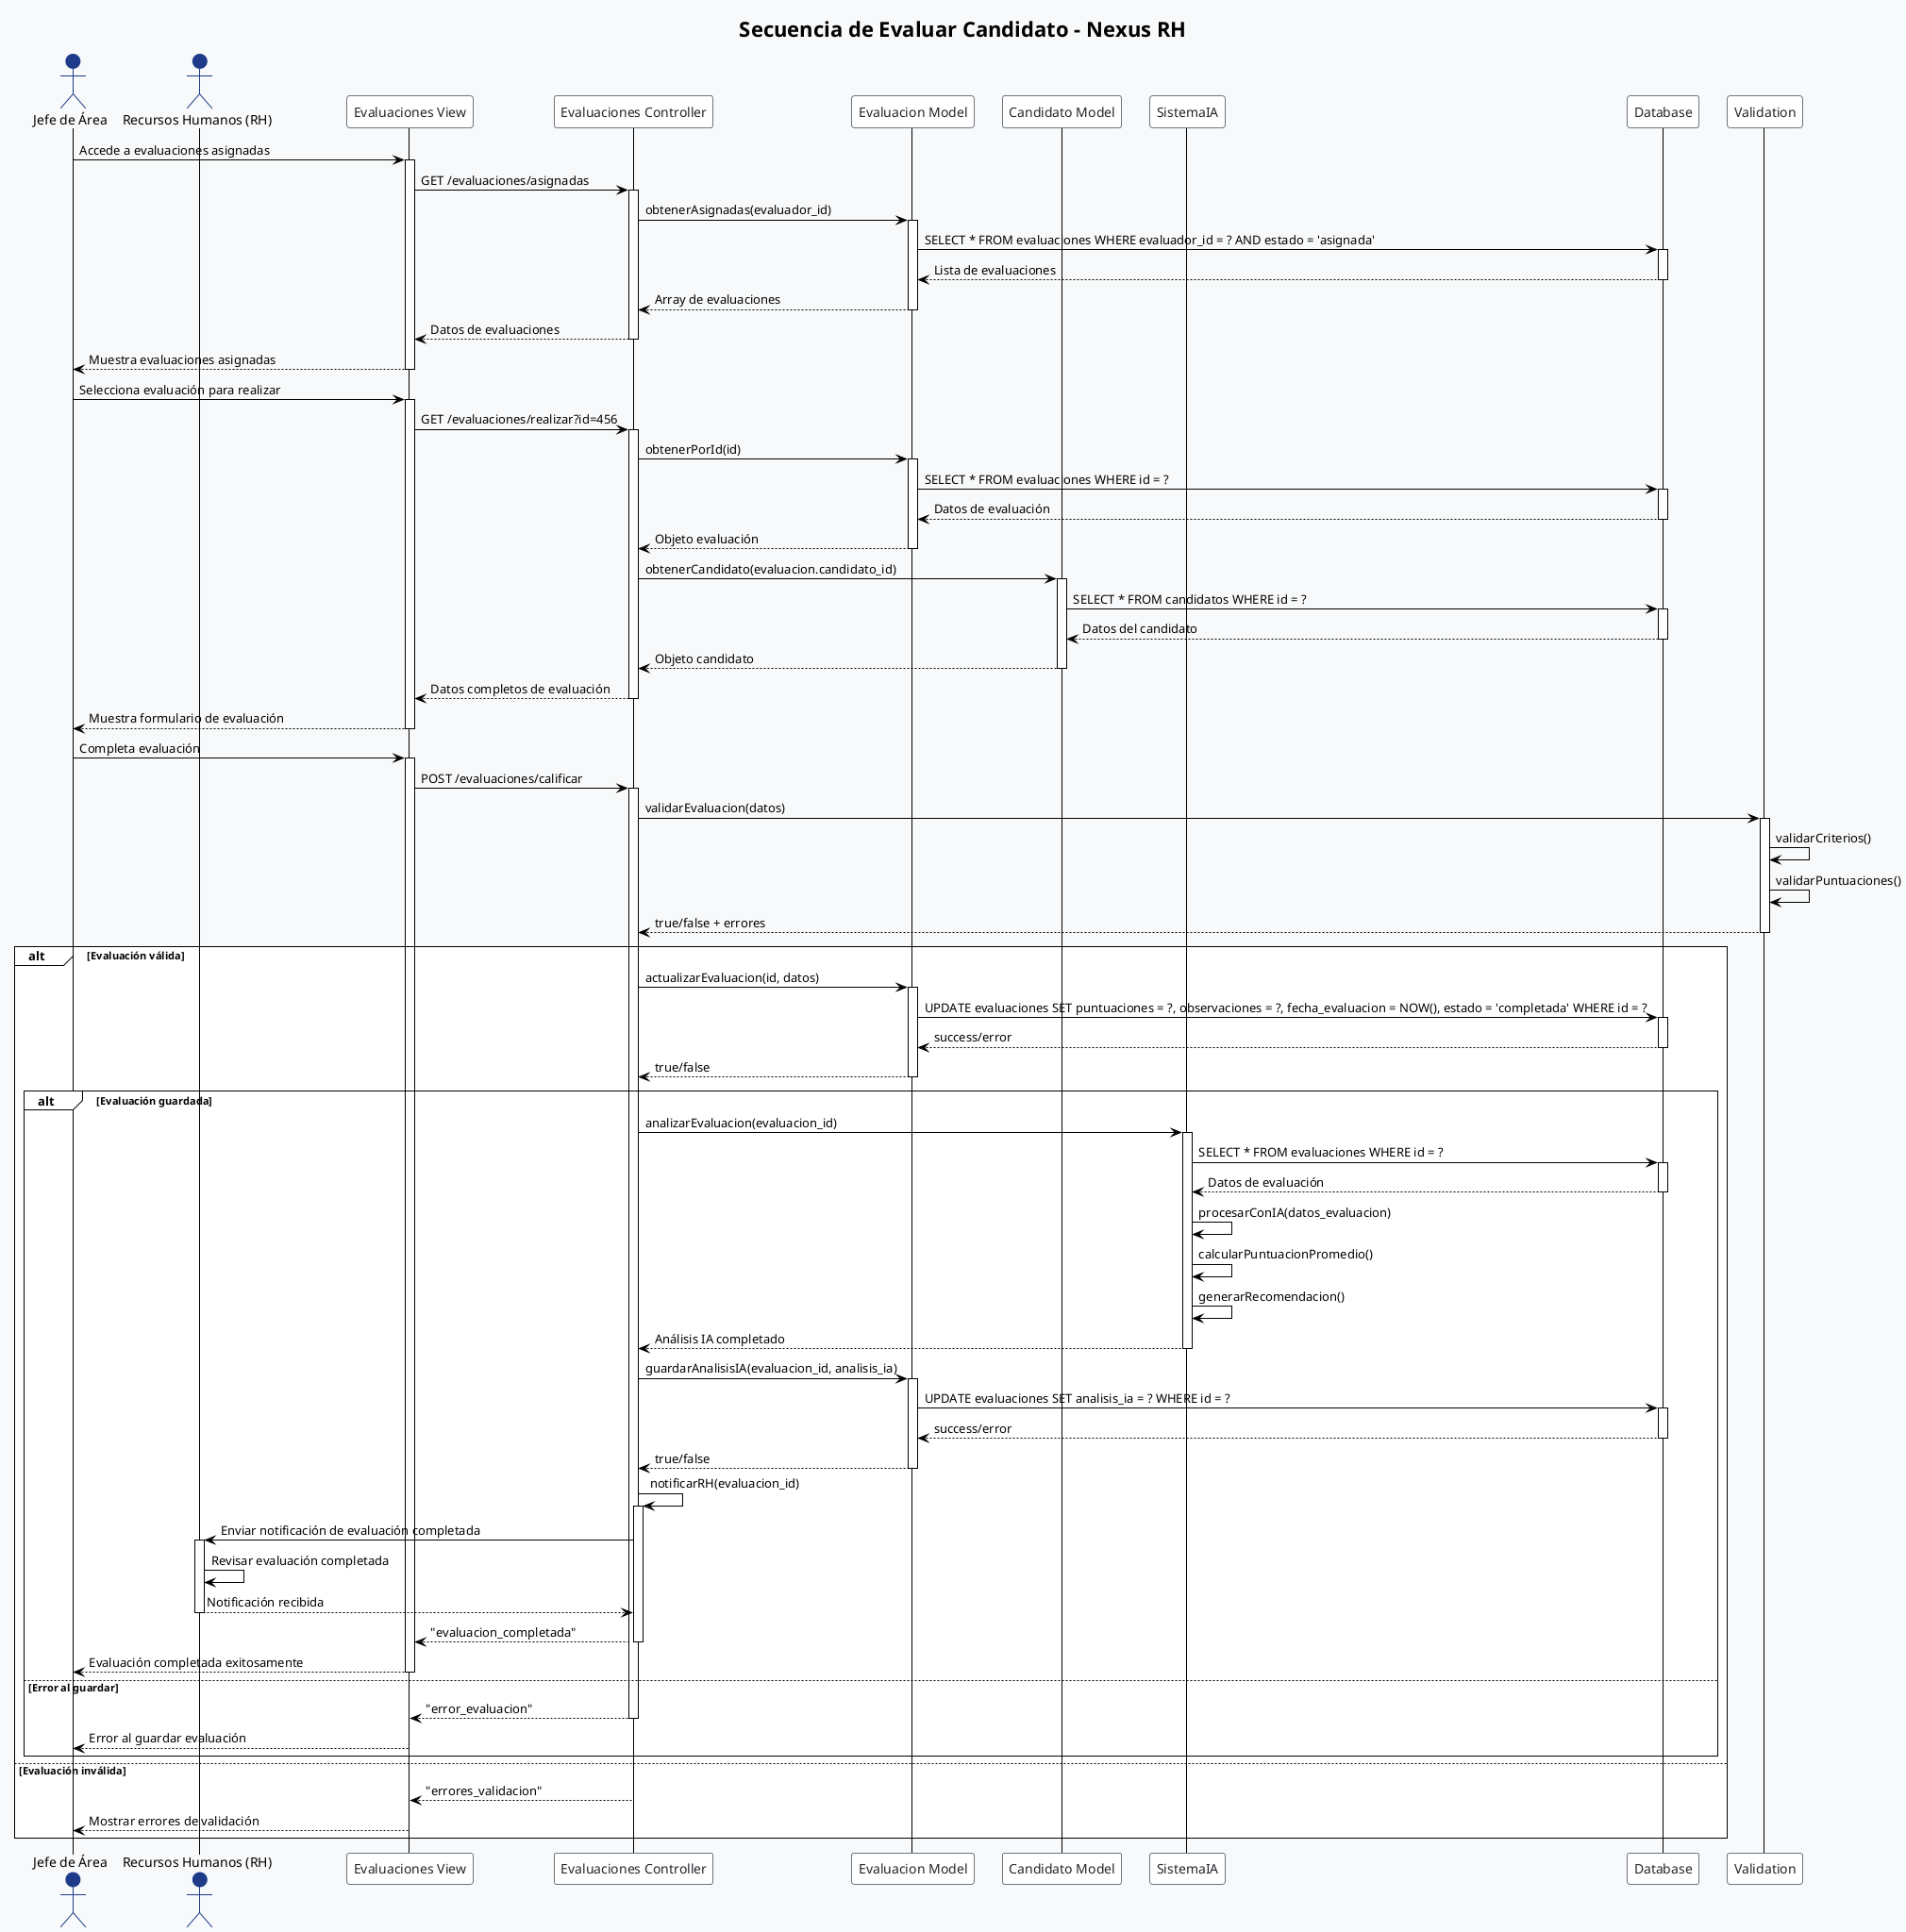 @startuml "Nexus RH - Secuencia de Evaluar Candidato"
!theme plain
skinparam backgroundColor #F8F9FA
skinparam participant {
    BackgroundColor #FFFFFF
    BorderColor #6c757d
    FontColor #212529
}
skinparam actor {
    BackgroundColor #1e3a8a
    BorderColor #1e3a8a
    FontColor #000000
}

title "Secuencia de Evaluar Candidato - Nexus RH"

actor JefeArea as "Jefe de Área"
actor RH as "Recursos Humanos (RH)"
participant "Evaluaciones View" as View
participant "Evaluaciones Controller" as Controller
participant "Evaluacion Model" as Model
participant "Candidato Model" as CandidatoModel
participant "SistemaIA" as IA
participant "Database" as DB
participant "Validation" as Validation

JefeArea -> View: Accede a evaluaciones asignadas
activate View

View -> Controller: GET /evaluaciones/asignadas
activate Controller

Controller -> Model: obtenerAsignadas(evaluador_id)
activate Model

Model -> DB: SELECT * FROM evaluaciones WHERE evaluador_id = ? AND estado = 'asignada'
activate DB
DB --> Model: Lista de evaluaciones
deactivate DB

Model --> Controller: Array de evaluaciones
deactivate Model

Controller --> View: Datos de evaluaciones
deactivate Controller

View --> JefeArea: Muestra evaluaciones asignadas
deactivate View

JefeArea -> View: Selecciona evaluación para realizar
activate View

View -> Controller: GET /evaluaciones/realizar?id=456
activate Controller

Controller -> Model: obtenerPorId(id)
activate Model

Model -> DB: SELECT * FROM evaluaciones WHERE id = ?
activate DB
DB --> Model: Datos de evaluación
deactivate DB

Model --> Controller: Objeto evaluación
deactivate Model

Controller -> CandidatoModel: obtenerCandidato(evaluacion.candidato_id)
activate CandidatoModel

CandidatoModel -> DB: SELECT * FROM candidatos WHERE id = ?
activate DB
DB --> CandidatoModel: Datos del candidato
deactivate DB

CandidatoModel --> Controller: Objeto candidato
deactivate CandidatoModel

Controller --> View: Datos completos de evaluación
deactivate Controller

View --> JefeArea: Muestra formulario de evaluación
deactivate View

JefeArea -> View: Completa evaluación
activate View

View -> Controller: POST /evaluaciones/calificar
activate Controller

Controller -> Validation: validarEvaluacion(datos)
activate Validation
Validation -> Validation: validarCriterios()
Validation -> Validation: validarPuntuaciones()
Validation --> Controller: true/false + errores
deactivate Validation

alt Evaluación válida
    Controller -> Model: actualizarEvaluacion(id, datos)
    activate Model
    
    Model -> DB: UPDATE evaluaciones SET puntuaciones = ?, observaciones = ?, fecha_evaluacion = NOW(), estado = 'completada' WHERE id = ?
    activate DB
    DB --> Model: success/error
    deactivate DB
    
    Model --> Controller: true/false
    deactivate Model
    
    alt Evaluación guardada
        Controller -> IA: analizarEvaluacion(evaluacion_id)
        activate IA
        
        IA -> DB: SELECT * FROM evaluaciones WHERE id = ?
        activate DB
        DB --> IA: Datos de evaluación
        deactivate DB
        
        IA -> IA: procesarConIA(datos_evaluacion)
        IA -> IA: calcularPuntuacionPromedio()
        IA -> IA: generarRecomendacion()
        IA --> Controller: Análisis IA completado
        deactivate IA
        
        Controller -> Model: guardarAnalisisIA(evaluacion_id, analisis_ia)
        activate Model
        
        Model -> DB: UPDATE evaluaciones SET analisis_ia = ? WHERE id = ?
        activate DB
        DB --> Model: success/error
        deactivate DB
        
        Model --> Controller: true/false
        deactivate Model
        
        Controller -> Controller: notificarRH(evaluacion_id)
        activate Controller
        
        Controller -> RH: Enviar notificación de evaluación completada
        activate RH
        RH -> RH: Revisar evaluación completada
        RH --> Controller: Notificación recibida
        deactivate RH
        
        Controller --> View: "evaluacion_completada"
        deactivate Controller
        View --> JefeArea: Evaluación completada exitosamente
        deactivate View
        
    else Error al guardar
        Controller --> View: "error_evaluacion"
        deactivate Controller
        View --> JefeArea: Error al guardar evaluación
        deactivate View
    end
    
else Evaluación inválida
    Controller --> View: "errores_validacion"
    deactivate Controller
    View --> JefeArea: Mostrar errores de validación
    deactivate View
end

@enduml 